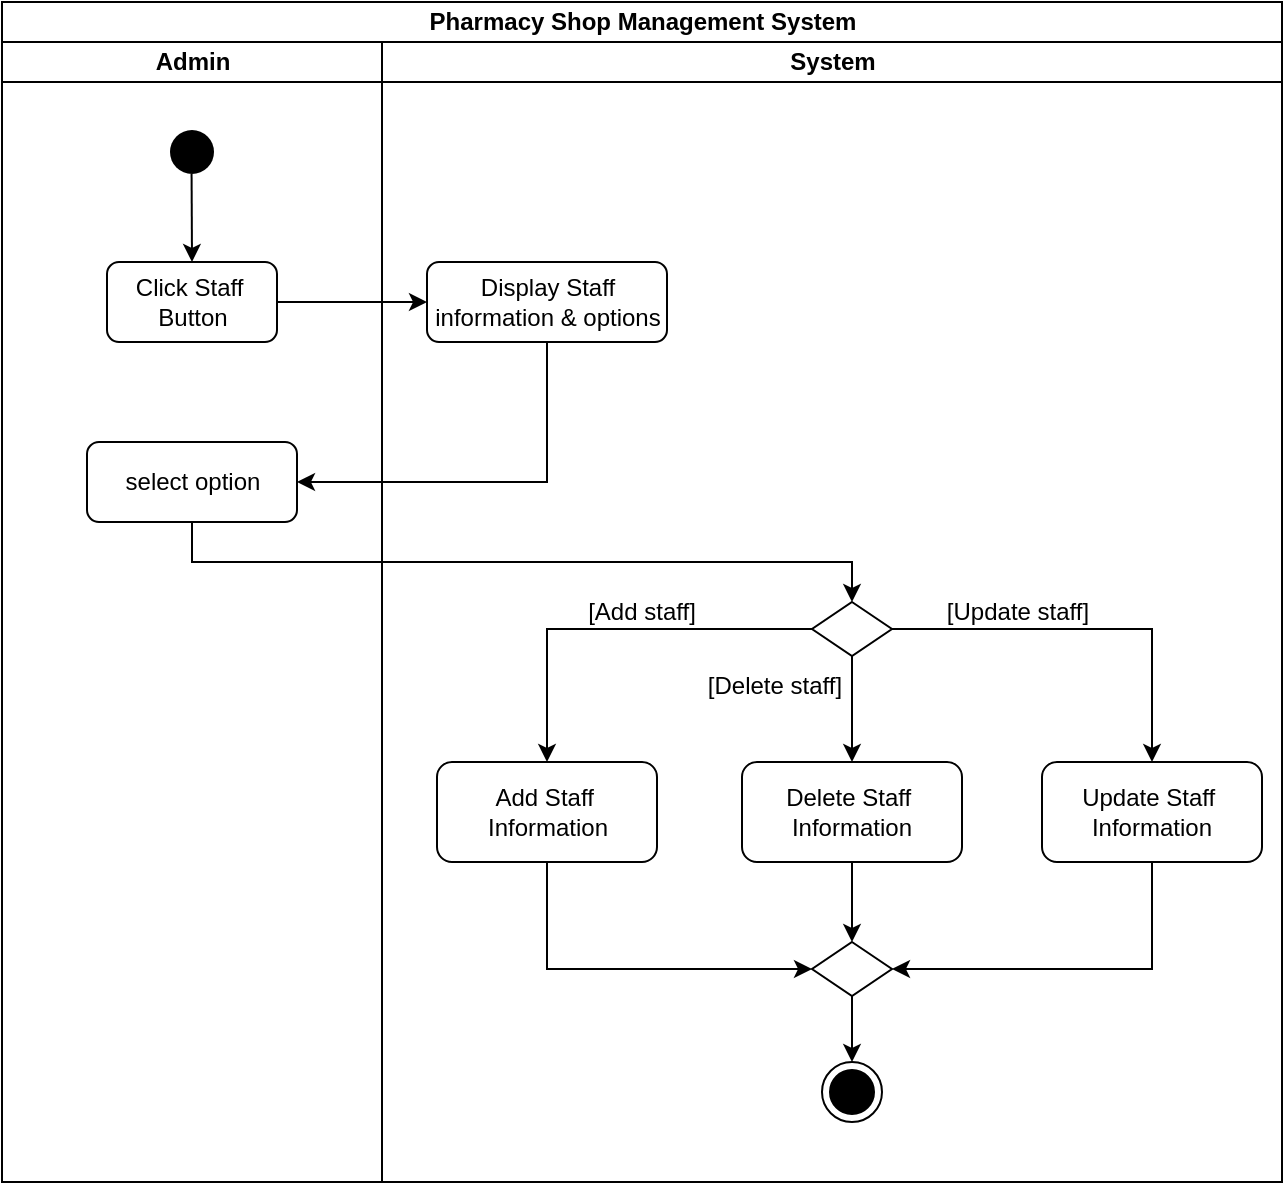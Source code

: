 <mxfile version="21.8.1" type="device">
  <diagram name="Page-1" id="e7e014a7-5840-1c2e-5031-d8a46d1fe8dd">
    <mxGraphModel dx="1167" dy="593" grid="1" gridSize="10" guides="1" tooltips="1" connect="1" arrows="1" fold="1" page="1" pageScale="1" pageWidth="1169" pageHeight="826" background="none" math="0" shadow="0">
      <root>
        <mxCell id="0" />
        <mxCell id="1" parent="0" />
        <mxCell id="5HN4UKg1Xnu_4getq7X6-49" value="Pharmacy Shop Management System" style="swimlane;childLayout=stackLayout;resizeParent=1;resizeParentMax=0;startSize=20;html=1;" vertex="1" parent="1">
          <mxGeometry x="220" y="120" width="640" height="590" as="geometry" />
        </mxCell>
        <mxCell id="5HN4UKg1Xnu_4getq7X6-50" value="Admin" style="swimlane;startSize=20;html=1;" vertex="1" parent="5HN4UKg1Xnu_4getq7X6-49">
          <mxGeometry y="20" width="190" height="570" as="geometry" />
        </mxCell>
        <mxCell id="5HN4UKg1Xnu_4getq7X6-69" style="rounded=0;orthogonalLoop=1;jettySize=auto;html=1;exitX=0.493;exitY=0.867;exitDx=0;exitDy=0;entryX=0.5;entryY=0;entryDx=0;entryDy=0;exitPerimeter=0;" edge="1" parent="5HN4UKg1Xnu_4getq7X6-50" source="5" target="5HN4UKg1Xnu_4getq7X6-56">
          <mxGeometry relative="1" as="geometry" />
        </mxCell>
        <mxCell id="5" value="" style="ellipse;shape=startState;fillColor=#000000;strokeColor=none;" parent="5HN4UKg1Xnu_4getq7X6-50" vertex="1">
          <mxGeometry x="80" y="40" width="30" height="30" as="geometry" />
        </mxCell>
        <mxCell id="5HN4UKg1Xnu_4getq7X6-56" value="Click Staff&amp;nbsp;&lt;br&gt;Button" style="rounded=1;whiteSpace=wrap;html=1;" vertex="1" parent="5HN4UKg1Xnu_4getq7X6-50">
          <mxGeometry x="52.5" y="110" width="85" height="40" as="geometry" />
        </mxCell>
        <mxCell id="5HN4UKg1Xnu_4getq7X6-73" value="select option" style="rounded=1;whiteSpace=wrap;html=1;" vertex="1" parent="5HN4UKg1Xnu_4getq7X6-50">
          <mxGeometry x="42.5" y="200" width="105" height="40" as="geometry" />
        </mxCell>
        <mxCell id="5HN4UKg1Xnu_4getq7X6-72" style="rounded=0;orthogonalLoop=1;jettySize=auto;html=1;exitX=1;exitY=0.5;exitDx=0;exitDy=0;entryX=0;entryY=0.5;entryDx=0;entryDy=0;" edge="1" parent="5HN4UKg1Xnu_4getq7X6-49" source="5HN4UKg1Xnu_4getq7X6-56" target="5HN4UKg1Xnu_4getq7X6-71">
          <mxGeometry relative="1" as="geometry" />
        </mxCell>
        <mxCell id="5HN4UKg1Xnu_4getq7X6-74" style="edgeStyle=orthogonalEdgeStyle;rounded=0;orthogonalLoop=1;jettySize=auto;html=1;exitX=0.5;exitY=1;exitDx=0;exitDy=0;entryX=1;entryY=0.5;entryDx=0;entryDy=0;" edge="1" parent="5HN4UKg1Xnu_4getq7X6-49" source="5HN4UKg1Xnu_4getq7X6-71" target="5HN4UKg1Xnu_4getq7X6-73">
          <mxGeometry relative="1" as="geometry" />
        </mxCell>
        <mxCell id="5HN4UKg1Xnu_4getq7X6-76" style="edgeStyle=orthogonalEdgeStyle;rounded=0;orthogonalLoop=1;jettySize=auto;html=1;exitX=0.5;exitY=1;exitDx=0;exitDy=0;entryX=0.5;entryY=0;entryDx=0;entryDy=0;" edge="1" parent="5HN4UKg1Xnu_4getq7X6-49" source="5HN4UKg1Xnu_4getq7X6-73" target="5HN4UKg1Xnu_4getq7X6-59">
          <mxGeometry relative="1" as="geometry" />
        </mxCell>
        <mxCell id="5HN4UKg1Xnu_4getq7X6-51" value="System" style="swimlane;startSize=20;html=1;" vertex="1" parent="5HN4UKg1Xnu_4getq7X6-49">
          <mxGeometry x="190" y="20" width="450" height="570" as="geometry" />
        </mxCell>
        <mxCell id="5HN4UKg1Xnu_4getq7X6-90" style="edgeStyle=orthogonalEdgeStyle;rounded=0;orthogonalLoop=1;jettySize=auto;html=1;exitX=0.5;exitY=1;exitDx=0;exitDy=0;entryX=0.5;entryY=0;entryDx=0;entryDy=0;" edge="1" parent="5HN4UKg1Xnu_4getq7X6-51" source="5HN4UKg1Xnu_4getq7X6-59" target="5HN4UKg1Xnu_4getq7X6-88">
          <mxGeometry relative="1" as="geometry" />
        </mxCell>
        <mxCell id="5HN4UKg1Xnu_4getq7X6-91" style="edgeStyle=orthogonalEdgeStyle;rounded=0;orthogonalLoop=1;jettySize=auto;html=1;exitX=0;exitY=0.5;exitDx=0;exitDy=0;entryX=0.5;entryY=0;entryDx=0;entryDy=0;" edge="1" parent="5HN4UKg1Xnu_4getq7X6-51" source="5HN4UKg1Xnu_4getq7X6-59" target="5HN4UKg1Xnu_4getq7X6-82">
          <mxGeometry relative="1" as="geometry" />
        </mxCell>
        <mxCell id="5HN4UKg1Xnu_4getq7X6-59" value="" style="rhombus;whiteSpace=wrap;html=1;" vertex="1" parent="5HN4UKg1Xnu_4getq7X6-51">
          <mxGeometry x="215" y="280" width="40" height="27" as="geometry" />
        </mxCell>
        <mxCell id="5HN4UKg1Xnu_4getq7X6-63" value="[Add staff]" style="text;html=1;strokeColor=none;fillColor=none;align=center;verticalAlign=middle;whiteSpace=wrap;rounded=0;" vertex="1" parent="5HN4UKg1Xnu_4getq7X6-51">
          <mxGeometry x="100" y="270" width="60" height="30" as="geometry" />
        </mxCell>
        <mxCell id="5HN4UKg1Xnu_4getq7X6-95" style="edgeStyle=orthogonalEdgeStyle;rounded=0;orthogonalLoop=1;jettySize=auto;html=1;entryX=1;entryY=0.5;entryDx=0;entryDy=0;exitX=0.5;exitY=1;exitDx=0;exitDy=0;" edge="1" parent="5HN4UKg1Xnu_4getq7X6-51" source="5HN4UKg1Xnu_4getq7X6-65" target="5HN4UKg1Xnu_4getq7X6-93">
          <mxGeometry relative="1" as="geometry" />
        </mxCell>
        <mxCell id="5HN4UKg1Xnu_4getq7X6-65" value="Update Staff&amp;nbsp;&lt;br style=&quot;border-color: var(--border-color);&quot;&gt;Information" style="rounded=1;whiteSpace=wrap;html=1;" vertex="1" parent="5HN4UKg1Xnu_4getq7X6-51">
          <mxGeometry x="330" y="360" width="110" height="50" as="geometry" />
        </mxCell>
        <mxCell id="5HN4UKg1Xnu_4getq7X6-66" style="rounded=0;orthogonalLoop=1;jettySize=auto;html=1;exitX=1;exitY=0.5;exitDx=0;exitDy=0;entryX=0.5;entryY=0;entryDx=0;entryDy=0;edgeStyle=orthogonalEdgeStyle;" edge="1" parent="5HN4UKg1Xnu_4getq7X6-51" source="5HN4UKg1Xnu_4getq7X6-59" target="5HN4UKg1Xnu_4getq7X6-65">
          <mxGeometry relative="1" as="geometry" />
        </mxCell>
        <mxCell id="5HN4UKg1Xnu_4getq7X6-71" value="Display Staff&lt;br&gt;information &amp;amp; options" style="rounded=1;whiteSpace=wrap;html=1;" vertex="1" parent="5HN4UKg1Xnu_4getq7X6-51">
          <mxGeometry x="22.5" y="110" width="120" height="40" as="geometry" />
        </mxCell>
        <mxCell id="5HN4UKg1Xnu_4getq7X6-96" style="edgeStyle=orthogonalEdgeStyle;rounded=0;orthogonalLoop=1;jettySize=auto;html=1;exitX=0.5;exitY=1;exitDx=0;exitDy=0;entryX=0;entryY=0.5;entryDx=0;entryDy=0;" edge="1" parent="5HN4UKg1Xnu_4getq7X6-51" source="5HN4UKg1Xnu_4getq7X6-82" target="5HN4UKg1Xnu_4getq7X6-93">
          <mxGeometry relative="1" as="geometry" />
        </mxCell>
        <mxCell id="5HN4UKg1Xnu_4getq7X6-82" value="Add Staff&amp;nbsp;&lt;br&gt;Information" style="rounded=1;whiteSpace=wrap;html=1;" vertex="1" parent="5HN4UKg1Xnu_4getq7X6-51">
          <mxGeometry x="27.5" y="360" width="110" height="50" as="geometry" />
        </mxCell>
        <mxCell id="5HN4UKg1Xnu_4getq7X6-85" value="[Update staff]" style="text;html=1;strokeColor=none;fillColor=none;align=center;verticalAlign=middle;whiteSpace=wrap;rounded=0;" vertex="1" parent="5HN4UKg1Xnu_4getq7X6-51">
          <mxGeometry x="280" y="270" width="76" height="30" as="geometry" />
        </mxCell>
        <mxCell id="5HN4UKg1Xnu_4getq7X6-86" value="[Delete staff]" style="text;html=1;strokeColor=none;fillColor=none;align=center;verticalAlign=middle;whiteSpace=wrap;rounded=0;" vertex="1" parent="5HN4UKg1Xnu_4getq7X6-51">
          <mxGeometry x="160" y="307" width="73" height="30" as="geometry" />
        </mxCell>
        <mxCell id="5HN4UKg1Xnu_4getq7X6-94" style="edgeStyle=orthogonalEdgeStyle;rounded=0;orthogonalLoop=1;jettySize=auto;html=1;exitX=0.5;exitY=1;exitDx=0;exitDy=0;entryX=0.5;entryY=0;entryDx=0;entryDy=0;" edge="1" parent="5HN4UKg1Xnu_4getq7X6-51" source="5HN4UKg1Xnu_4getq7X6-88" target="5HN4UKg1Xnu_4getq7X6-93">
          <mxGeometry relative="1" as="geometry" />
        </mxCell>
        <mxCell id="5HN4UKg1Xnu_4getq7X6-88" value="Delete Staff&amp;nbsp;&lt;br style=&quot;border-color: var(--border-color);&quot;&gt;Information" style="rounded=1;whiteSpace=wrap;html=1;" vertex="1" parent="5HN4UKg1Xnu_4getq7X6-51">
          <mxGeometry x="180" y="360" width="110" height="50" as="geometry" />
        </mxCell>
        <mxCell id="5HN4UKg1Xnu_4getq7X6-67" value="" style="ellipse;html=1;shape=endState;fillColor=#000000;strokeColor=#000000;" vertex="1" parent="5HN4UKg1Xnu_4getq7X6-51">
          <mxGeometry x="220" y="510" width="30" height="30" as="geometry" />
        </mxCell>
        <mxCell id="5HN4UKg1Xnu_4getq7X6-97" style="edgeStyle=orthogonalEdgeStyle;rounded=0;orthogonalLoop=1;jettySize=auto;html=1;exitX=0.5;exitY=1;exitDx=0;exitDy=0;entryX=0.5;entryY=0;entryDx=0;entryDy=0;" edge="1" parent="5HN4UKg1Xnu_4getq7X6-51" source="5HN4UKg1Xnu_4getq7X6-93" target="5HN4UKg1Xnu_4getq7X6-67">
          <mxGeometry relative="1" as="geometry" />
        </mxCell>
        <mxCell id="5HN4UKg1Xnu_4getq7X6-93" value="" style="rhombus;whiteSpace=wrap;html=1;" vertex="1" parent="5HN4UKg1Xnu_4getq7X6-51">
          <mxGeometry x="215" y="450" width="40" height="27" as="geometry" />
        </mxCell>
      </root>
    </mxGraphModel>
  </diagram>
</mxfile>
